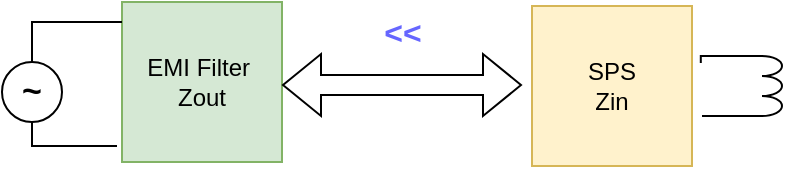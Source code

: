 <mxfile version="24.1.0" type="device">
  <diagram name="Page-1" id="mwfjklJhyh0E9qP5Q_vB">
    <mxGraphModel dx="724" dy="428" grid="1" gridSize="10" guides="1" tooltips="1" connect="1" arrows="1" fold="1" page="1" pageScale="1" pageWidth="850" pageHeight="1100" math="0" shadow="0">
      <root>
        <mxCell id="0" />
        <mxCell id="1" parent="0" />
        <mxCell id="P71KxlZ_9sVJMRp0dEbI-1" value="EMI Filter&amp;nbsp;&lt;div&gt;Zout&lt;/div&gt;" style="whiteSpace=wrap;html=1;aspect=fixed;fillColor=#d5e8d4;strokeColor=#82b366;" vertex="1" parent="1">
          <mxGeometry x="180" y="228" width="80" height="80" as="geometry" />
        </mxCell>
        <mxCell id="P71KxlZ_9sVJMRp0dEbI-2" value="&lt;div&gt;SPS&lt;/div&gt;&lt;div&gt;Zin&lt;/div&gt;" style="whiteSpace=wrap;html=1;aspect=fixed;fillColor=#fff2cc;strokeColor=#d6b656;" vertex="1" parent="1">
          <mxGeometry x="385" y="230" width="80" height="80" as="geometry" />
        </mxCell>
        <mxCell id="P71KxlZ_9sVJMRp0dEbI-3" value="" style="shape=flexArrow;endArrow=classic;startArrow=classic;html=1;rounded=0;" edge="1" parent="1">
          <mxGeometry width="100" height="100" relative="1" as="geometry">
            <mxPoint x="260" y="269.5" as="sourcePoint" />
            <mxPoint x="380" y="269.5" as="targetPoint" />
          </mxGeometry>
        </mxCell>
        <mxCell id="P71KxlZ_9sVJMRp0dEbI-5" value="&lt;b&gt;&lt;font color=&quot;#6666ff&quot; style=&quot;font-size: 16px;&quot;&gt;&amp;lt;&amp;lt;&lt;/font&gt;&lt;/b&gt;" style="text;html=1;align=center;verticalAlign=middle;resizable=0;points=[];autosize=1;strokeColor=none;fillColor=none;" vertex="1" parent="1">
          <mxGeometry x="300" y="228" width="40" height="30" as="geometry" />
        </mxCell>
        <mxCell id="P71KxlZ_9sVJMRp0dEbI-14" style="edgeStyle=orthogonalEdgeStyle;rounded=0;orthogonalLoop=1;jettySize=auto;html=1;exitX=1;exitY=1;exitDx=0;exitDy=0;exitPerimeter=0;endArrow=none;endFill=0;" edge="1" parent="1" source="P71KxlZ_9sVJMRp0dEbI-6">
          <mxGeometry relative="1" as="geometry">
            <mxPoint x="470" y="285.103" as="targetPoint" />
          </mxGeometry>
        </mxCell>
        <mxCell id="P71KxlZ_9sVJMRp0dEbI-6" value="" style="verticalLabelPosition=bottom;shadow=0;dashed=0;align=center;html=1;verticalAlign=top;shape=mxgraph.electrical.rot_mech.field;pointerEvents=1;direction=south;" vertex="1" parent="1">
          <mxGeometry x="500" y="255" width="10" height="30" as="geometry" />
        </mxCell>
        <mxCell id="P71KxlZ_9sVJMRp0dEbI-12" style="edgeStyle=orthogonalEdgeStyle;rounded=0;orthogonalLoop=1;jettySize=auto;html=1;exitX=0.5;exitY=0;exitDx=0;exitDy=0;endArrow=none;endFill=0;entryX=0;entryY=0.125;entryDx=0;entryDy=0;entryPerimeter=0;" edge="1" parent="1" source="P71KxlZ_9sVJMRp0dEbI-8" target="P71KxlZ_9sVJMRp0dEbI-1">
          <mxGeometry relative="1" as="geometry">
            <mxPoint x="135.31" y="240" as="targetPoint" />
          </mxGeometry>
        </mxCell>
        <mxCell id="P71KxlZ_9sVJMRp0dEbI-13" style="edgeStyle=orthogonalEdgeStyle;rounded=0;orthogonalLoop=1;jettySize=auto;html=1;exitX=0.5;exitY=1;exitDx=0;exitDy=0;endArrow=none;endFill=0;entryX=-0.031;entryY=0.894;entryDx=0;entryDy=0;entryPerimeter=0;" edge="1" parent="1" source="P71KxlZ_9sVJMRp0dEbI-8" target="P71KxlZ_9sVJMRp0dEbI-1">
          <mxGeometry relative="1" as="geometry">
            <mxPoint x="150" y="300" as="targetPoint" />
            <Array as="points">
              <mxPoint x="135" y="300" />
              <mxPoint x="178" y="300" />
            </Array>
          </mxGeometry>
        </mxCell>
        <mxCell id="P71KxlZ_9sVJMRp0dEbI-8" value="&lt;b&gt;&lt;font style=&quot;font-size: 17px;&quot;&gt;~&lt;/font&gt;&lt;/b&gt;" style="ellipse;whiteSpace=wrap;html=1;aspect=fixed;" vertex="1" parent="1">
          <mxGeometry x="120" y="258" width="30" height="30" as="geometry" />
        </mxCell>
        <mxCell id="P71KxlZ_9sVJMRp0dEbI-15" style="edgeStyle=orthogonalEdgeStyle;rounded=0;orthogonalLoop=1;jettySize=auto;html=1;exitX=0;exitY=1;exitDx=0;exitDy=0;exitPerimeter=0;entryX=1.055;entryY=0.356;entryDx=0;entryDy=0;entryPerimeter=0;endArrow=none;endFill=0;" edge="1" parent="1" source="P71KxlZ_9sVJMRp0dEbI-6" target="P71KxlZ_9sVJMRp0dEbI-2">
          <mxGeometry relative="1" as="geometry" />
        </mxCell>
      </root>
    </mxGraphModel>
  </diagram>
</mxfile>

